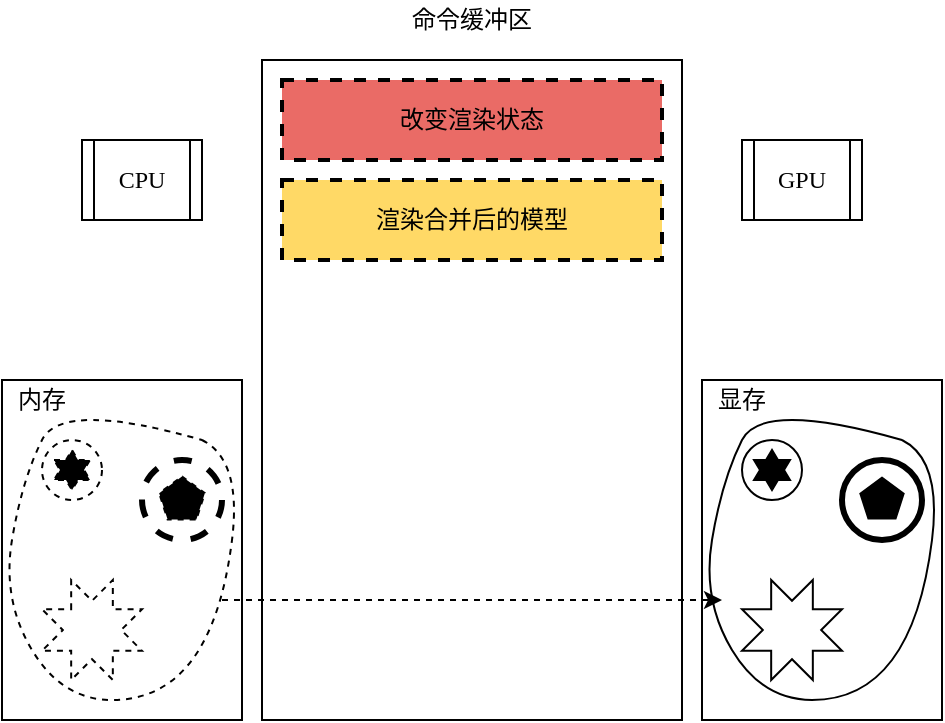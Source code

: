 <mxfile version="12.1.7" type="device" pages="1"><diagram id="SBZPTZvU4SWas2fwNJbq" name="Page-1"><mxGraphModel dx="536" dy="396" grid="1" gridSize="10" guides="1" tooltips="1" connect="1" arrows="1" fold="1" page="1" pageScale="1" pageWidth="827" pageHeight="1169" background="#FFFFFF" math="0" shadow="0"><root><mxCell id="0"/><mxCell id="1" parent="0"/><mxCell id="2_xRDOLj0bPpGuMXqUa7-1" value="" style="rounded=0;whiteSpace=wrap;html=1;" vertex="1" parent="1"><mxGeometry x="300" y="100" width="210" height="330" as="geometry"/></mxCell><mxCell id="2_xRDOLj0bPpGuMXqUa7-2" value="&lt;font&gt;命令缓冲区&lt;/font&gt;" style="text;html=1;strokeColor=none;fillColor=none;align=center;verticalAlign=middle;whiteSpace=wrap;rounded=0;fontFamily=Verdana;" vertex="1" parent="1"><mxGeometry x="335" y="70" width="140" height="20" as="geometry"/></mxCell><mxCell id="2_xRDOLj0bPpGuMXqUa7-4" value="改变渲染状态" style="rounded=0;whiteSpace=wrap;html=1;fillColor=#EA6B66;gradientColor=none;fontFamily=Verdana;dashed=1;perimeterSpacing=0;strokeWidth=2;" vertex="1" parent="1"><mxGeometry x="310" y="110" width="190" height="40" as="geometry"/></mxCell><mxCell id="2_xRDOLj0bPpGuMXqUa7-5" value="渲染合并后的模型" style="rounded=0;whiteSpace=wrap;html=1;fillColor=#FFD966;gradientColor=none;fontFamily=Verdana;dashed=1;perimeterSpacing=0;strokeWidth=2;" vertex="1" parent="1"><mxGeometry x="310" y="160" width="190" height="40" as="geometry"/></mxCell><mxCell id="2_xRDOLj0bPpGuMXqUa7-8" value="CPU" style="shape=process;whiteSpace=wrap;html=1;backgroundOutline=1;rounded=0;fillColor=none;gradientColor=none;fontFamily=Verdana;" vertex="1" parent="1"><mxGeometry x="210" y="140" width="60" height="40" as="geometry"/></mxCell><mxCell id="2_xRDOLj0bPpGuMXqUa7-9" value="GPU" style="shape=process;whiteSpace=wrap;html=1;backgroundOutline=1;rounded=0;fillColor=none;gradientColor=none;fontFamily=Verdana;" vertex="1" parent="1"><mxGeometry x="540" y="140" width="60" height="40" as="geometry"/></mxCell><mxCell id="2_xRDOLj0bPpGuMXqUa7-12" value="" style="rounded=0;whiteSpace=wrap;html=1;strokeWidth=1;movable=0;resizable=0;rotatable=0;deletable=0;editable=0;connectable=0;" vertex="1" parent="1"><mxGeometry x="520" y="260" width="120" height="170" as="geometry"/></mxCell><mxCell id="2_xRDOLj0bPpGuMXqUa7-13" value="显存" style="text;html=1;strokeColor=none;fillColor=none;align=center;verticalAlign=middle;whiteSpace=wrap;rounded=0;movable=0;resizable=0;rotatable=0;deletable=0;editable=0;connectable=0;" vertex="1" parent="1"><mxGeometry x="520" y="260" width="40" height="20" as="geometry"/></mxCell><mxCell id="2_xRDOLj0bPpGuMXqUa7-14" value="" style="shape=mxgraph.bpmn.shape;html=1;verticalLabelPosition=bottom;labelBackgroundColor=#ffffff;verticalAlign=top;align=center;perimeter=ellipsePerimeter;outlineConnect=0;outline=standard;symbol=star;strokeWidth=1;movable=0;resizable=0;rotatable=0;deletable=0;editable=0;connectable=0;" vertex="1" parent="1"><mxGeometry x="540" y="290" width="30" height="30" as="geometry"/></mxCell><mxCell id="2_xRDOLj0bPpGuMXqUa7-15" value="" style="shape=mxgraph.bpmn.shape;html=1;verticalLabelPosition=bottom;labelBackgroundColor=#ffffff;verticalAlign=top;align=center;perimeter=ellipsePerimeter;outlineConnect=0;outline=end;symbol=multiple;strokeWidth=1;movable=0;resizable=0;rotatable=0;deletable=0;editable=0;connectable=0;" vertex="1" parent="1"><mxGeometry x="590" y="300" width="40" height="40" as="geometry"/></mxCell><mxCell id="2_xRDOLj0bPpGuMXqUa7-16" value="" style="verticalLabelPosition=bottom;verticalAlign=top;html=1;shape=mxgraph.basic.8_point_star;strokeWidth=1;movable=0;resizable=0;rotatable=0;deletable=0;editable=0;connectable=0;" vertex="1" parent="1"><mxGeometry x="540" y="360" width="50" height="50" as="geometry"/></mxCell><mxCell id="2_xRDOLj0bPpGuMXqUa7-20" value="" style="rounded=0;whiteSpace=wrap;html=1;strokeWidth=1;movable=0;resizable=0;rotatable=0;deletable=0;editable=0;connectable=0;" vertex="1" parent="1"><mxGeometry x="170" y="260" width="120" height="170" as="geometry"/></mxCell><mxCell id="2_xRDOLj0bPpGuMXqUa7-21" value="内存" style="text;html=1;strokeColor=none;fillColor=none;align=center;verticalAlign=middle;whiteSpace=wrap;rounded=0;movable=1;resizable=1;rotatable=1;deletable=1;editable=1;connectable=1;" vertex="1" parent="1"><mxGeometry x="170" y="260" width="40" height="20" as="geometry"/></mxCell><mxCell id="2_xRDOLj0bPpGuMXqUa7-22" value="" style="shape=mxgraph.bpmn.shape;html=1;verticalLabelPosition=bottom;labelBackgroundColor=#ffffff;verticalAlign=top;align=center;perimeter=ellipsePerimeter;outlineConnect=0;outline=standard;symbol=star;strokeWidth=1;dashed=1;movable=0;resizable=0;rotatable=0;deletable=0;editable=0;connectable=0;" vertex="1" parent="1"><mxGeometry x="190" y="290" width="30" height="30" as="geometry"/></mxCell><mxCell id="2_xRDOLj0bPpGuMXqUa7-23" value="" style="shape=mxgraph.bpmn.shape;html=1;verticalLabelPosition=bottom;labelBackgroundColor=#ffffff;verticalAlign=top;align=center;perimeter=ellipsePerimeter;outlineConnect=0;outline=end;symbol=multiple;strokeWidth=1;dashed=1;movable=0;resizable=0;rotatable=0;deletable=0;editable=0;connectable=0;" vertex="1" parent="1"><mxGeometry x="240" y="300" width="40" height="40" as="geometry"/></mxCell><mxCell id="2_xRDOLj0bPpGuMXqUa7-24" value="" style="verticalLabelPosition=bottom;verticalAlign=top;html=1;shape=mxgraph.basic.8_point_star;strokeWidth=1;dashed=1;movable=0;resizable=0;rotatable=0;deletable=0;editable=0;connectable=0;" vertex="1" parent="1"><mxGeometry x="190" y="360" width="50" height="50" as="geometry"/></mxCell><mxCell id="2_xRDOLj0bPpGuMXqUa7-28" value="" style="endArrow=none;html=1;curved=1;endFill=0;dashed=1;movable=0;resizable=0;rotatable=0;deletable=0;editable=0;connectable=0;" edge="1" parent="1"><mxGeometry width="50" height="50" relative="1" as="geometry"><mxPoint x="270" y="290" as="sourcePoint"/><mxPoint x="270" y="290" as="targetPoint"/><Array as="points"><mxPoint x="290" y="300"/><mxPoint x="280" y="380"/><mxPoint x="250" y="420"/><mxPoint x="200" y="420"/><mxPoint x="170" y="370"/><mxPoint x="180" y="310"/><mxPoint x="200" y="270"/></Array></mxGeometry></mxCell><mxCell id="2_xRDOLj0bPpGuMXqUa7-30" value="" style="endArrow=none;html=1;curved=1;endFill=0;movable=0;resizable=0;rotatable=0;deletable=0;editable=0;connectable=0;" edge="1" parent="1"><mxGeometry width="50" height="50" relative="1" as="geometry"><mxPoint x="620" y="290" as="sourcePoint"/><mxPoint x="620" y="290" as="targetPoint"/><Array as="points"><mxPoint x="640" y="300"/><mxPoint x="630" y="380"/><mxPoint x="600" y="420"/><mxPoint x="550" y="420"/><mxPoint x="520" y="370"/><mxPoint x="530" y="310"/><mxPoint x="550" y="270"/></Array></mxGeometry></mxCell><mxCell id="2_xRDOLj0bPpGuMXqUa7-31" value="" style="endArrow=classic;html=1;dashed=1;" edge="1" parent="1"><mxGeometry width="50" height="50" relative="1" as="geometry"><mxPoint x="280" y="370" as="sourcePoint"/><mxPoint x="530" y="370" as="targetPoint"/></mxGeometry></mxCell></root></mxGraphModel></diagram></mxfile>
